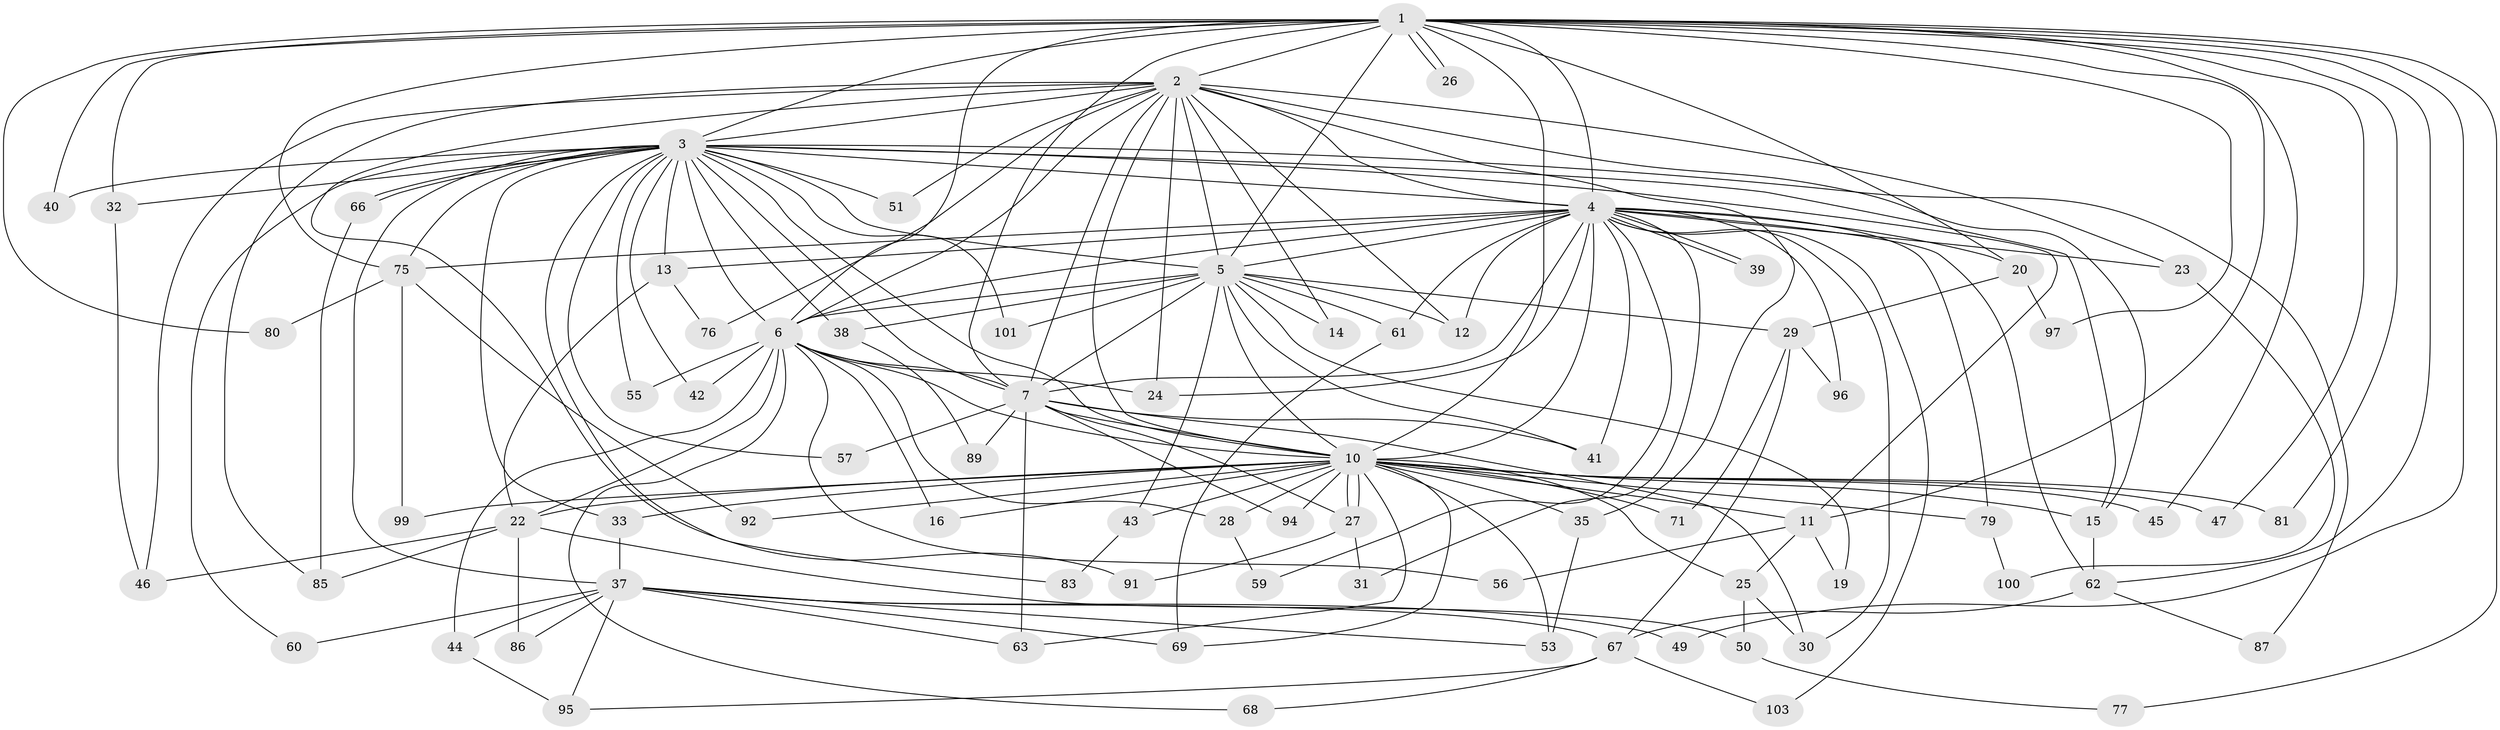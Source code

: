 // Generated by graph-tools (version 1.1) at 2025/51/02/27/25 19:51:51]
// undirected, 78 vertices, 185 edges
graph export_dot {
graph [start="1"]
  node [color=gray90,style=filled];
  1 [super="+8"];
  2 [super="+21"];
  3 [super="+18"];
  4 [super="+54"];
  5 [super="+48"];
  6 [super="+9"];
  7 [super="+65"];
  10 [super="+78"];
  11 [super="+52"];
  12;
  13;
  14;
  15 [super="+17"];
  16;
  19;
  20;
  22 [super="+34"];
  23;
  24 [super="+88"];
  25;
  26;
  27 [super="+90"];
  28;
  29;
  30 [super="+36"];
  31;
  32;
  33;
  35;
  37 [super="+74"];
  38;
  39;
  40;
  41 [super="+84"];
  42;
  43;
  44;
  45;
  46 [super="+58"];
  47;
  49;
  50;
  51;
  53 [super="+64"];
  55;
  56;
  57;
  59;
  60;
  61;
  62 [super="+73"];
  63 [super="+70"];
  66;
  67 [super="+72"];
  68;
  69 [super="+102"];
  71;
  75 [super="+82"];
  76;
  77;
  79;
  80;
  81;
  83;
  85 [super="+93"];
  86;
  87;
  89;
  91;
  92;
  94;
  95 [super="+98"];
  96;
  97;
  99;
  100;
  101;
  103;
  1 -- 2 [weight=3];
  1 -- 3 [weight=2];
  1 -- 4 [weight=2];
  1 -- 5 [weight=2];
  1 -- 6 [weight=4];
  1 -- 7 [weight=2];
  1 -- 10 [weight=2];
  1 -- 11;
  1 -- 20;
  1 -- 26;
  1 -- 26;
  1 -- 45;
  1 -- 80;
  1 -- 81;
  1 -- 97;
  1 -- 75;
  1 -- 77;
  1 -- 32;
  1 -- 40;
  1 -- 47;
  1 -- 49;
  1 -- 62;
  2 -- 3;
  2 -- 4;
  2 -- 5;
  2 -- 6 [weight=2];
  2 -- 7;
  2 -- 10;
  2 -- 12;
  2 -- 14;
  2 -- 15;
  2 -- 23;
  2 -- 24;
  2 -- 35;
  2 -- 51;
  2 -- 76;
  2 -- 85;
  2 -- 91;
  2 -- 46;
  3 -- 4 [weight=2];
  3 -- 5;
  3 -- 6 [weight=2];
  3 -- 7;
  3 -- 10;
  3 -- 13;
  3 -- 15;
  3 -- 32;
  3 -- 33;
  3 -- 37 [weight=2];
  3 -- 38;
  3 -- 40;
  3 -- 42;
  3 -- 51;
  3 -- 55;
  3 -- 57;
  3 -- 60;
  3 -- 66;
  3 -- 66;
  3 -- 83;
  3 -- 101;
  3 -- 87;
  3 -- 75;
  3 -- 11;
  4 -- 5;
  4 -- 6 [weight=2];
  4 -- 7;
  4 -- 10;
  4 -- 13;
  4 -- 20;
  4 -- 23;
  4 -- 24;
  4 -- 30;
  4 -- 31;
  4 -- 39;
  4 -- 39;
  4 -- 59;
  4 -- 61;
  4 -- 62;
  4 -- 75;
  4 -- 79;
  4 -- 96;
  4 -- 103;
  4 -- 12;
  4 -- 41;
  5 -- 6 [weight=2];
  5 -- 7 [weight=2];
  5 -- 10;
  5 -- 12;
  5 -- 14;
  5 -- 19;
  5 -- 29;
  5 -- 38;
  5 -- 41;
  5 -- 43;
  5 -- 61;
  5 -- 101;
  6 -- 7 [weight=2];
  6 -- 10 [weight=3];
  6 -- 16;
  6 -- 22;
  6 -- 28;
  6 -- 44;
  6 -- 55;
  6 -- 68;
  6 -- 42;
  6 -- 56;
  6 -- 24;
  7 -- 10;
  7 -- 41;
  7 -- 57;
  7 -- 89;
  7 -- 94;
  7 -- 27;
  7 -- 30;
  7 -- 63;
  10 -- 11;
  10 -- 16;
  10 -- 25;
  10 -- 27;
  10 -- 27;
  10 -- 28;
  10 -- 33;
  10 -- 35;
  10 -- 43;
  10 -- 45;
  10 -- 47;
  10 -- 63;
  10 -- 69;
  10 -- 71;
  10 -- 79;
  10 -- 92;
  10 -- 94;
  10 -- 99;
  10 -- 22;
  10 -- 81;
  10 -- 15;
  10 -- 53;
  11 -- 19;
  11 -- 25;
  11 -- 56;
  13 -- 22;
  13 -- 76;
  15 -- 62;
  20 -- 29;
  20 -- 97;
  22 -- 46;
  22 -- 50;
  22 -- 85;
  22 -- 86;
  23 -- 100;
  25 -- 30;
  25 -- 50;
  27 -- 31;
  27 -- 91;
  28 -- 59;
  29 -- 67;
  29 -- 71;
  29 -- 96;
  32 -- 46;
  33 -- 37;
  35 -- 53;
  37 -- 44;
  37 -- 49;
  37 -- 53;
  37 -- 60;
  37 -- 63;
  37 -- 86;
  37 -- 95;
  37 -- 67;
  37 -- 69;
  38 -- 89;
  43 -- 83;
  44 -- 95;
  50 -- 77;
  61 -- 69;
  62 -- 67;
  62 -- 87;
  66 -- 85;
  67 -- 68;
  67 -- 95;
  67 -- 103;
  75 -- 80;
  75 -- 92;
  75 -- 99;
  79 -- 100;
}
